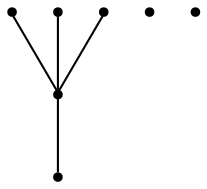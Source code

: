 graph {
  node [shape=point,comment="{\"directed\":false,\"doi\":\"10.1007/978-3-319-27261-0_12\",\"figure\":\"2 (1)\"}"]

  v0 [pos="1564.8284217792311,402.48431588909386"]
  v1 [pos="1495.754994347542,321.9037713791672"]
  v2 [pos="1495.754994347542,402.48431588909386"]
  v3 [pos="1495.754994347542,252.8311904879489"]
  v4 [pos="1426.6835381568012,252.8311904879489"]
  v5 [pos="1426.6835381568012,402.48431588909386"]
  v6 [pos="1357.609983548277,252.8311904879489"]

  v0 -- v1 [id="-6",pos="1564.8284217792311,402.48431588909386 1495.754994347542,321.9037713791672 1495.754994347542,321.9037713791672 1495.754994347542,321.9037713791672"]
  v1 -- v3 [id="-81",pos="1495.754994347542,321.9037713791672 1495.754994347542,252.8311904879489 1495.754994347542,252.8311904879489 1495.754994347542,252.8311904879489"]
  v2 -- v1 [id="-82",pos="1495.754994347542,402.48431588909386 1495.754994347542,321.9037713791672 1495.754994347542,321.9037713791672 1495.754994347542,321.9037713791672"]
  v5 -- v1 [id="-93",pos="1426.6835381568012,402.48431588909386 1495.754994347542,321.9037713791672 1495.754994347542,321.9037713791672 1495.754994347542,321.9037713791672"]
}